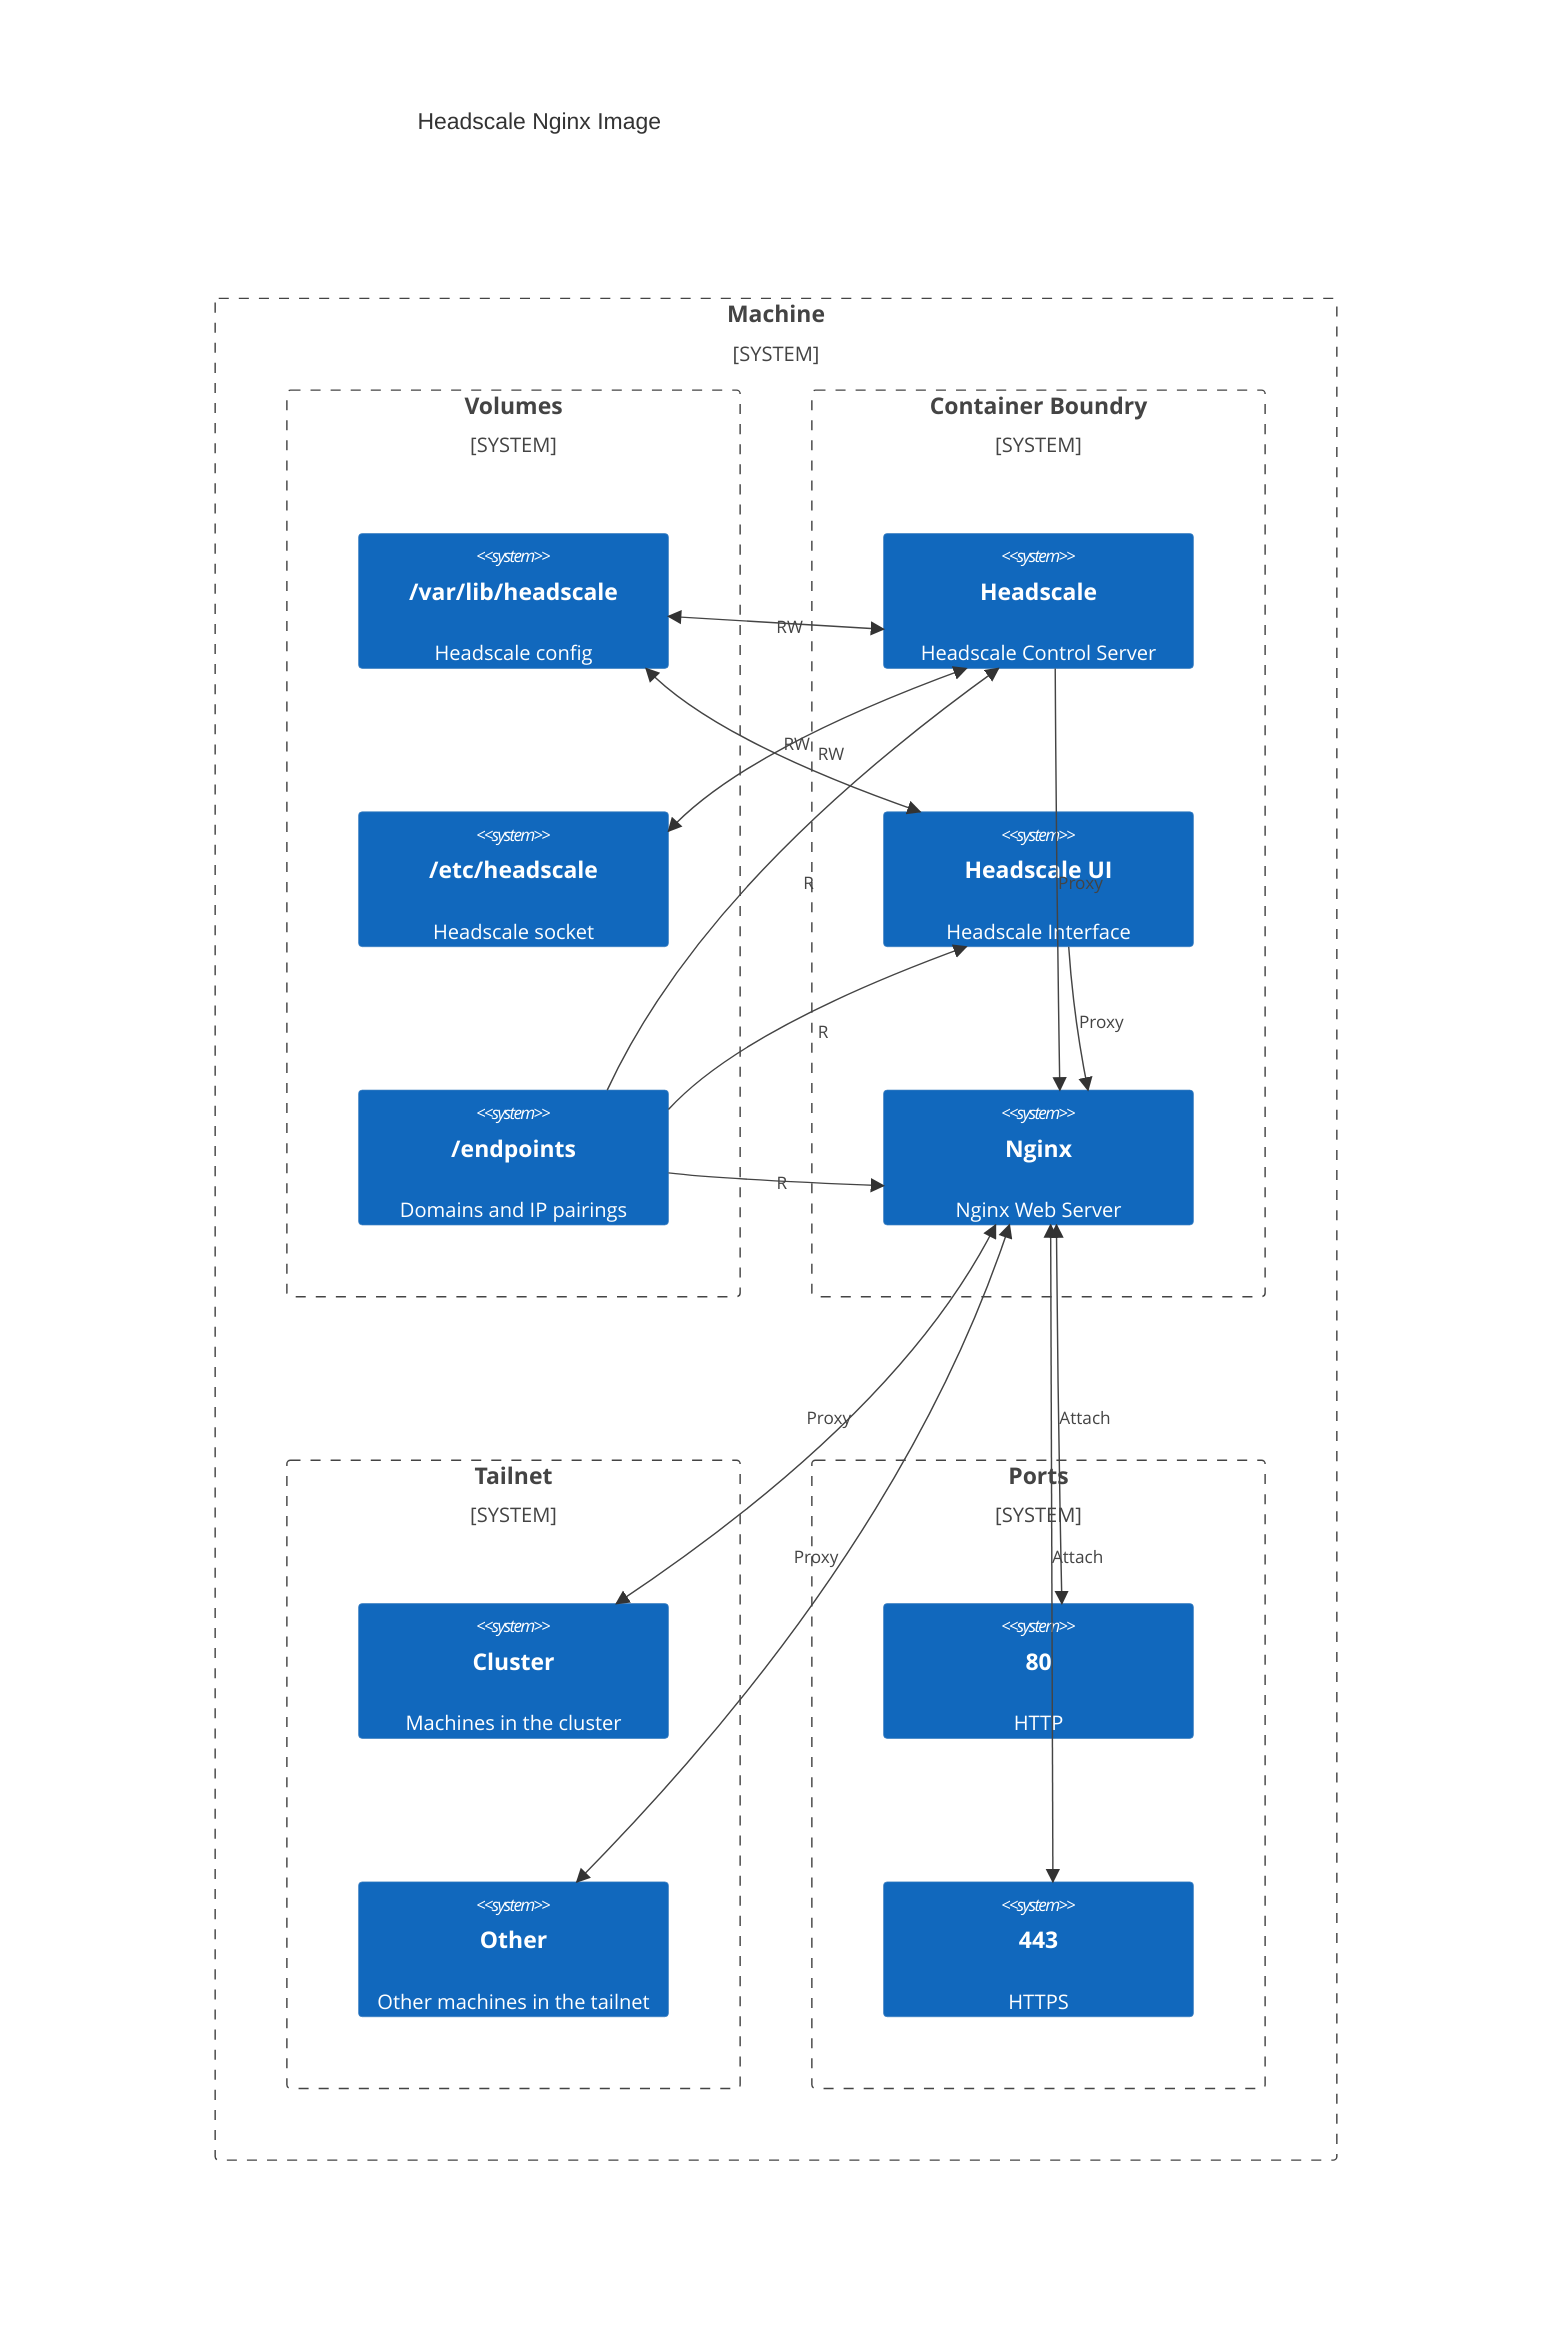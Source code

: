 C4Context
   title Headscale Nginx Image
   System_Boundary(m, "Machine") {
      System_Boundary(v, "Volumes") {
          System(VolumeA, "/var/lib/headscale", "Headscale config")
          System(VolumeB, "/etc/headscale", "Headscale socket")
          System(VolumeC, "/endpoints", "Domains and IP pairings")
      }
      System_Boundary(c, "Container Boundry") {
          System(SystemA, "Headscale", "Headscale Control Server")
          System(SystemC, "Headscale UI", "Headscale Interface")
          System(SystemB, "Nginx", "Nginx Web Server")
      }
      System_Boundary(t, "Tailnet") {
          System(TailA, "Cluster", "Machines in the cluster")
          System(TailB, "Other", "Other machines in the tailnet")
      }
      System_Boundary(p, "Ports") {
          System(PortA, "80", "HTTP")
          System(PortB, "443", "HTTPS")
      }
   }
   BiRel(VolumeA, SystemA, "RW")
   BiRel(VolumeA, SystemC, "RW")
   BiRel(VolumeB, SystemA, "RW")
   Rel(VolumeC, SystemA, "R")
   Rel(VolumeC, SystemB, "R")
   Rel(VolumeC, SystemC, "R")

   Rel(SystemA, SystemB, "Proxy")
   Rel(SystemC, SystemB, "Proxy")

   BiRel(SystemB, TailA, "Proxy")
   BiRel(SystemB, TailB, "Proxy")

   BiRel(SystemB, PortA, "Attach")
   BiRel(SystemB, PortB, "Attach")